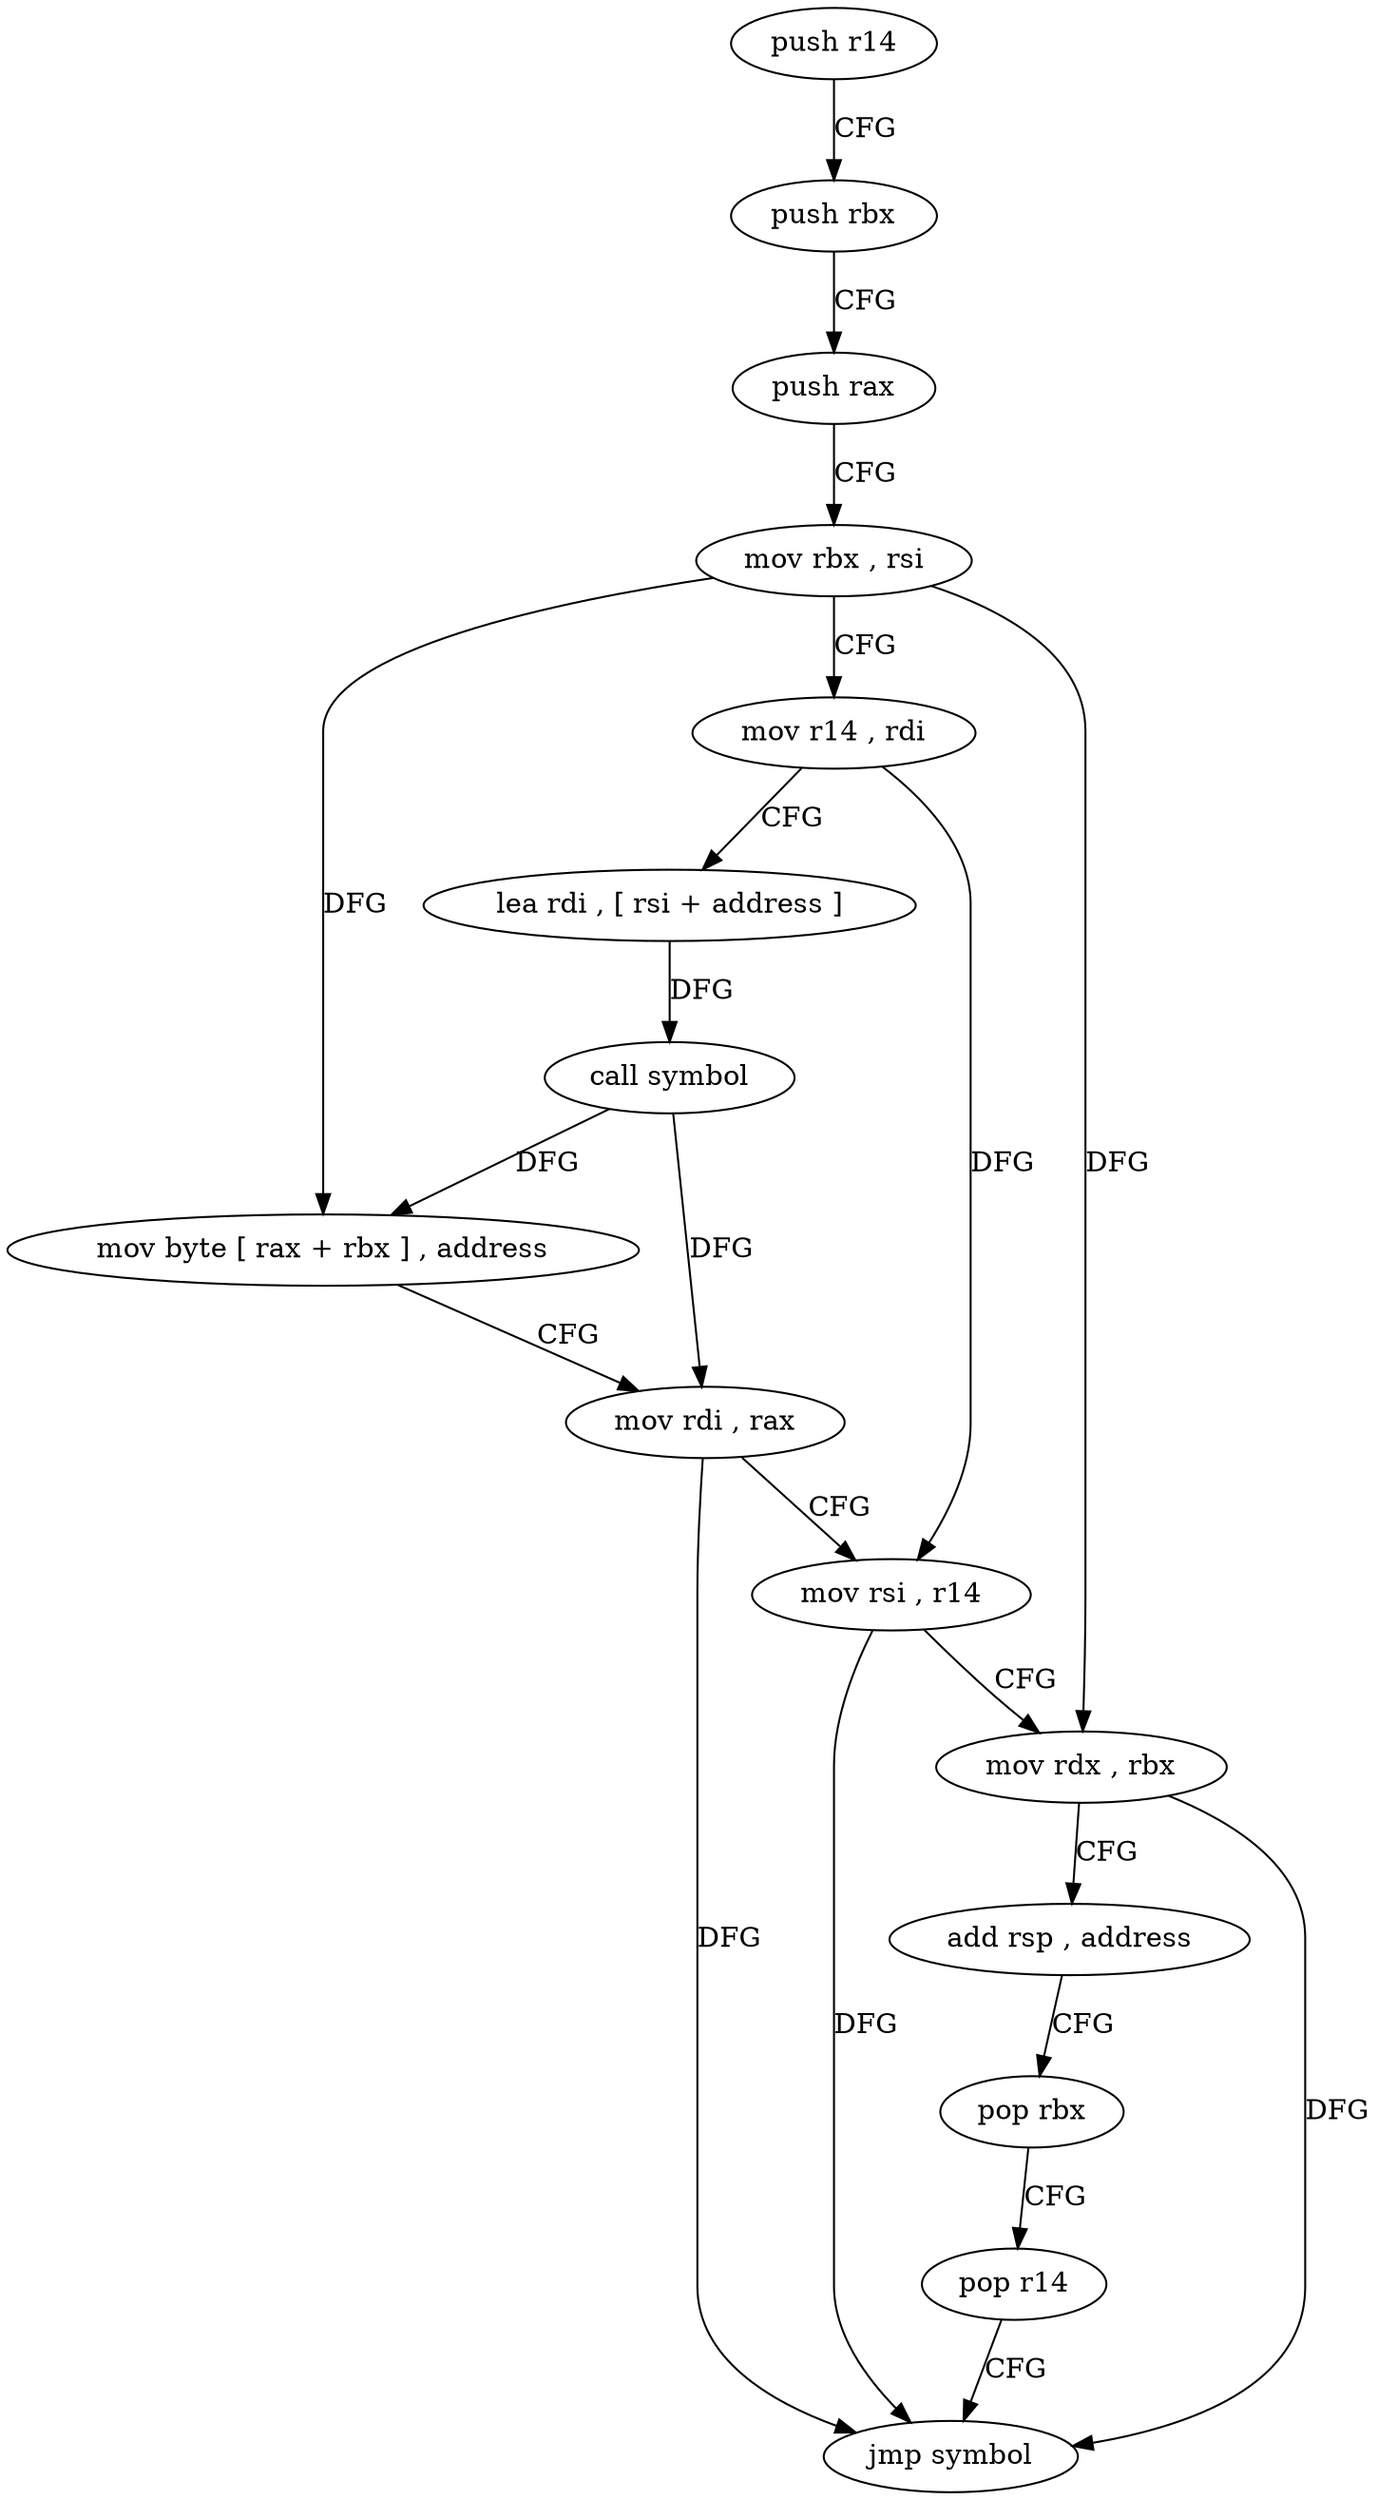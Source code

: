 digraph "func" {
"4216016" [label = "push r14" ]
"4216018" [label = "push rbx" ]
"4216019" [label = "push rax" ]
"4216020" [label = "mov rbx , rsi" ]
"4216023" [label = "mov r14 , rdi" ]
"4216026" [label = "lea rdi , [ rsi + address ]" ]
"4216030" [label = "call symbol" ]
"4216035" [label = "mov byte [ rax + rbx ] , address" ]
"4216039" [label = "mov rdi , rax" ]
"4216042" [label = "mov rsi , r14" ]
"4216045" [label = "mov rdx , rbx" ]
"4216048" [label = "add rsp , address" ]
"4216052" [label = "pop rbx" ]
"4216053" [label = "pop r14" ]
"4216055" [label = "jmp symbol" ]
"4216016" -> "4216018" [ label = "CFG" ]
"4216018" -> "4216019" [ label = "CFG" ]
"4216019" -> "4216020" [ label = "CFG" ]
"4216020" -> "4216023" [ label = "CFG" ]
"4216020" -> "4216035" [ label = "DFG" ]
"4216020" -> "4216045" [ label = "DFG" ]
"4216023" -> "4216026" [ label = "CFG" ]
"4216023" -> "4216042" [ label = "DFG" ]
"4216026" -> "4216030" [ label = "DFG" ]
"4216030" -> "4216035" [ label = "DFG" ]
"4216030" -> "4216039" [ label = "DFG" ]
"4216035" -> "4216039" [ label = "CFG" ]
"4216039" -> "4216042" [ label = "CFG" ]
"4216039" -> "4216055" [ label = "DFG" ]
"4216042" -> "4216045" [ label = "CFG" ]
"4216042" -> "4216055" [ label = "DFG" ]
"4216045" -> "4216048" [ label = "CFG" ]
"4216045" -> "4216055" [ label = "DFG" ]
"4216048" -> "4216052" [ label = "CFG" ]
"4216052" -> "4216053" [ label = "CFG" ]
"4216053" -> "4216055" [ label = "CFG" ]
}
